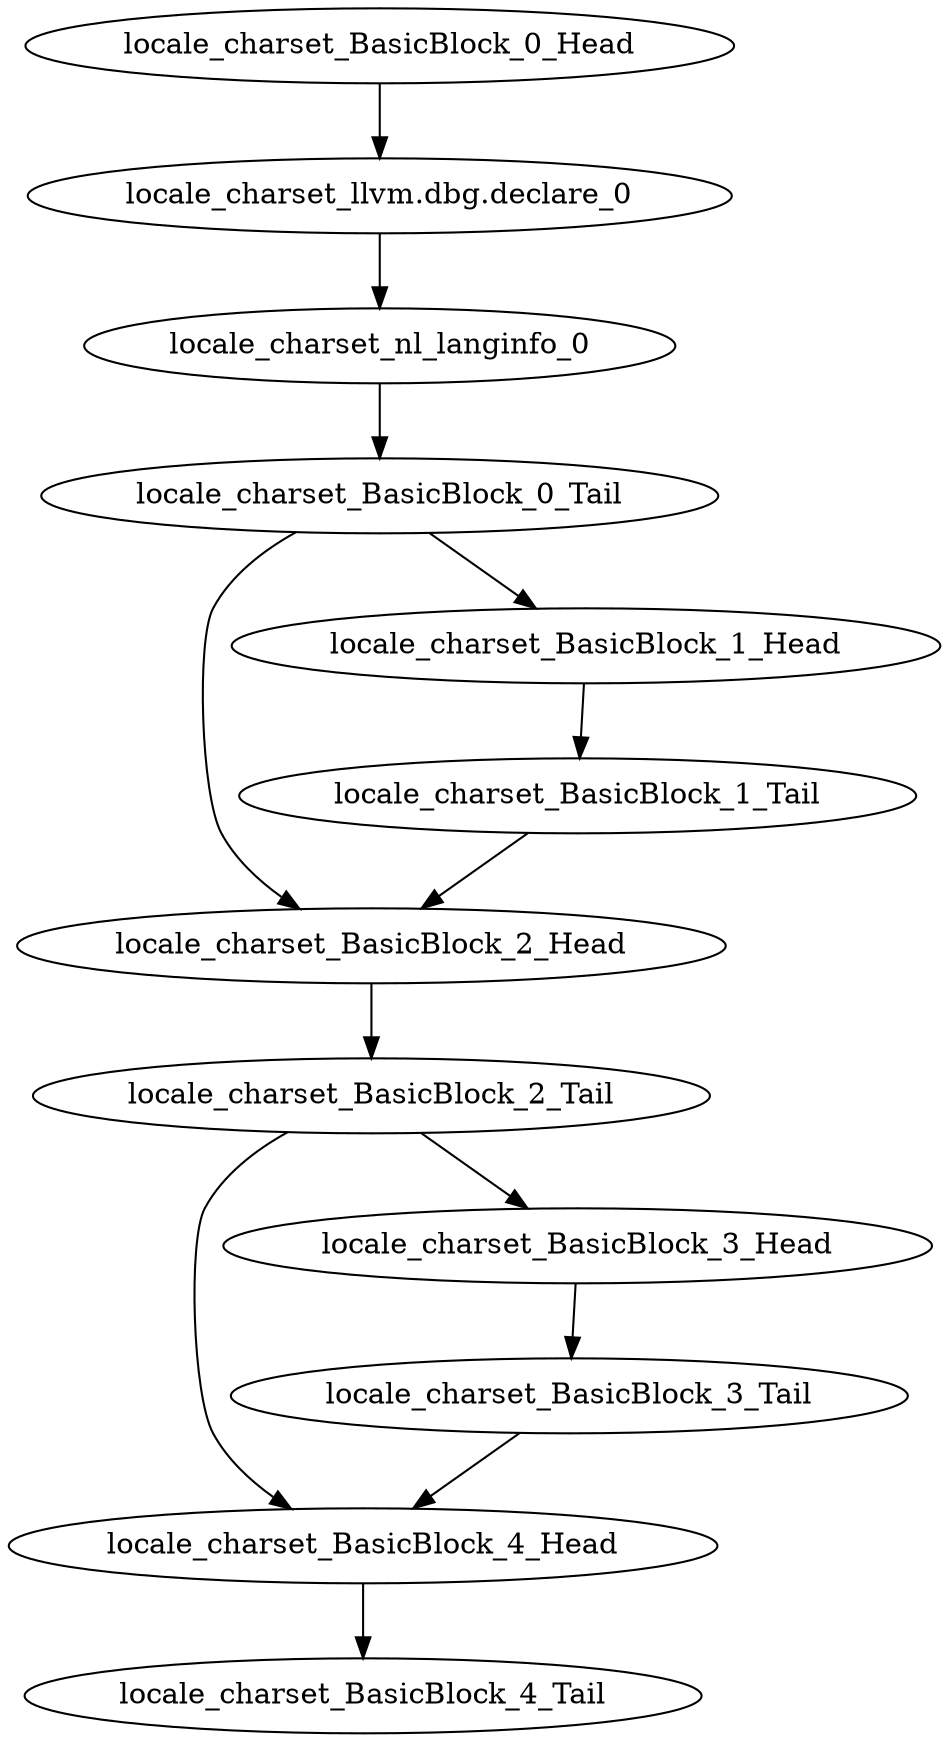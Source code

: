 digraph G {
    "locale_charset_BasicBlock_2_Head" -> "locale_charset_BasicBlock_2_Tail"
    "locale_charset_BasicBlock_1_Head" -> "locale_charset_BasicBlock_1_Tail"
    "locale_charset_BasicBlock_1_Tail" -> "locale_charset_BasicBlock_2_Head"
    "locale_charset_BasicBlock_4_Head" -> "locale_charset_BasicBlock_4_Tail"
    "locale_charset_BasicBlock_2_Tail" -> "locale_charset_BasicBlock_4_Head"
    "locale_charset_BasicBlock_2_Tail" -> "locale_charset_BasicBlock_3_Head"
    "locale_charset_BasicBlock_3_Head" -> "locale_charset_BasicBlock_3_Tail"
    "locale_charset_nl_langinfo_0" -> "locale_charset_BasicBlock_0_Tail"
    "locale_charset_BasicBlock_0_Tail" -> "locale_charset_BasicBlock_2_Head"
    "locale_charset_BasicBlock_0_Tail" -> "locale_charset_BasicBlock_1_Head"
    "locale_charset_BasicBlock_3_Tail" -> "locale_charset_BasicBlock_4_Head"
    "locale_charset_llvm.dbg.declare_0" -> "locale_charset_nl_langinfo_0"
    "locale_charset_BasicBlock_0_Head" -> "locale_charset_llvm.dbg.declare_0"
}
